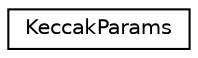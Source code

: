 digraph "Graphical Class Hierarchy"
{
 // LATEX_PDF_SIZE
  edge [fontname="Helvetica",fontsize="10",labelfontname="Helvetica",labelfontsize="10"];
  node [fontname="Helvetica",fontsize="10",shape=record];
  rankdir="LR";
  Node0 [label="KeccakParams",height=0.2,width=0.4,color="black", fillcolor="white", style="filled",URL="$class_keccak_params.html",tooltip="The parallel Keccak configuration parameters structure"];
}
